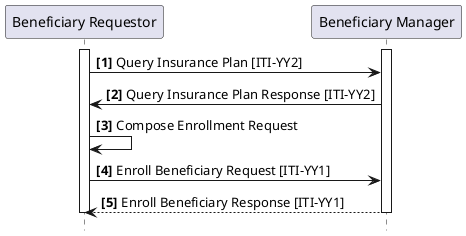 @startuml
skinparam svgDimensionStyle false
hide footbox
autonumber "<b>[0]"
participant "Beneficiary Requestor" as Req
participant "Beneficiary Manager" as Man
activate Req
activate Man
Req -> Man : Query Insurance Plan [ITI-YY2]
Man -> Req : Query Insurance Plan Response [ITI-YY2]
Req -> Req : Compose Enrollment Request
Req -> Man : Enroll Beneficiary Request [ITI-YY1]
Man --> Req : Enroll Beneficiary Response [ITI-YY1]
deactivate Man
deactivate Req
@enduml

